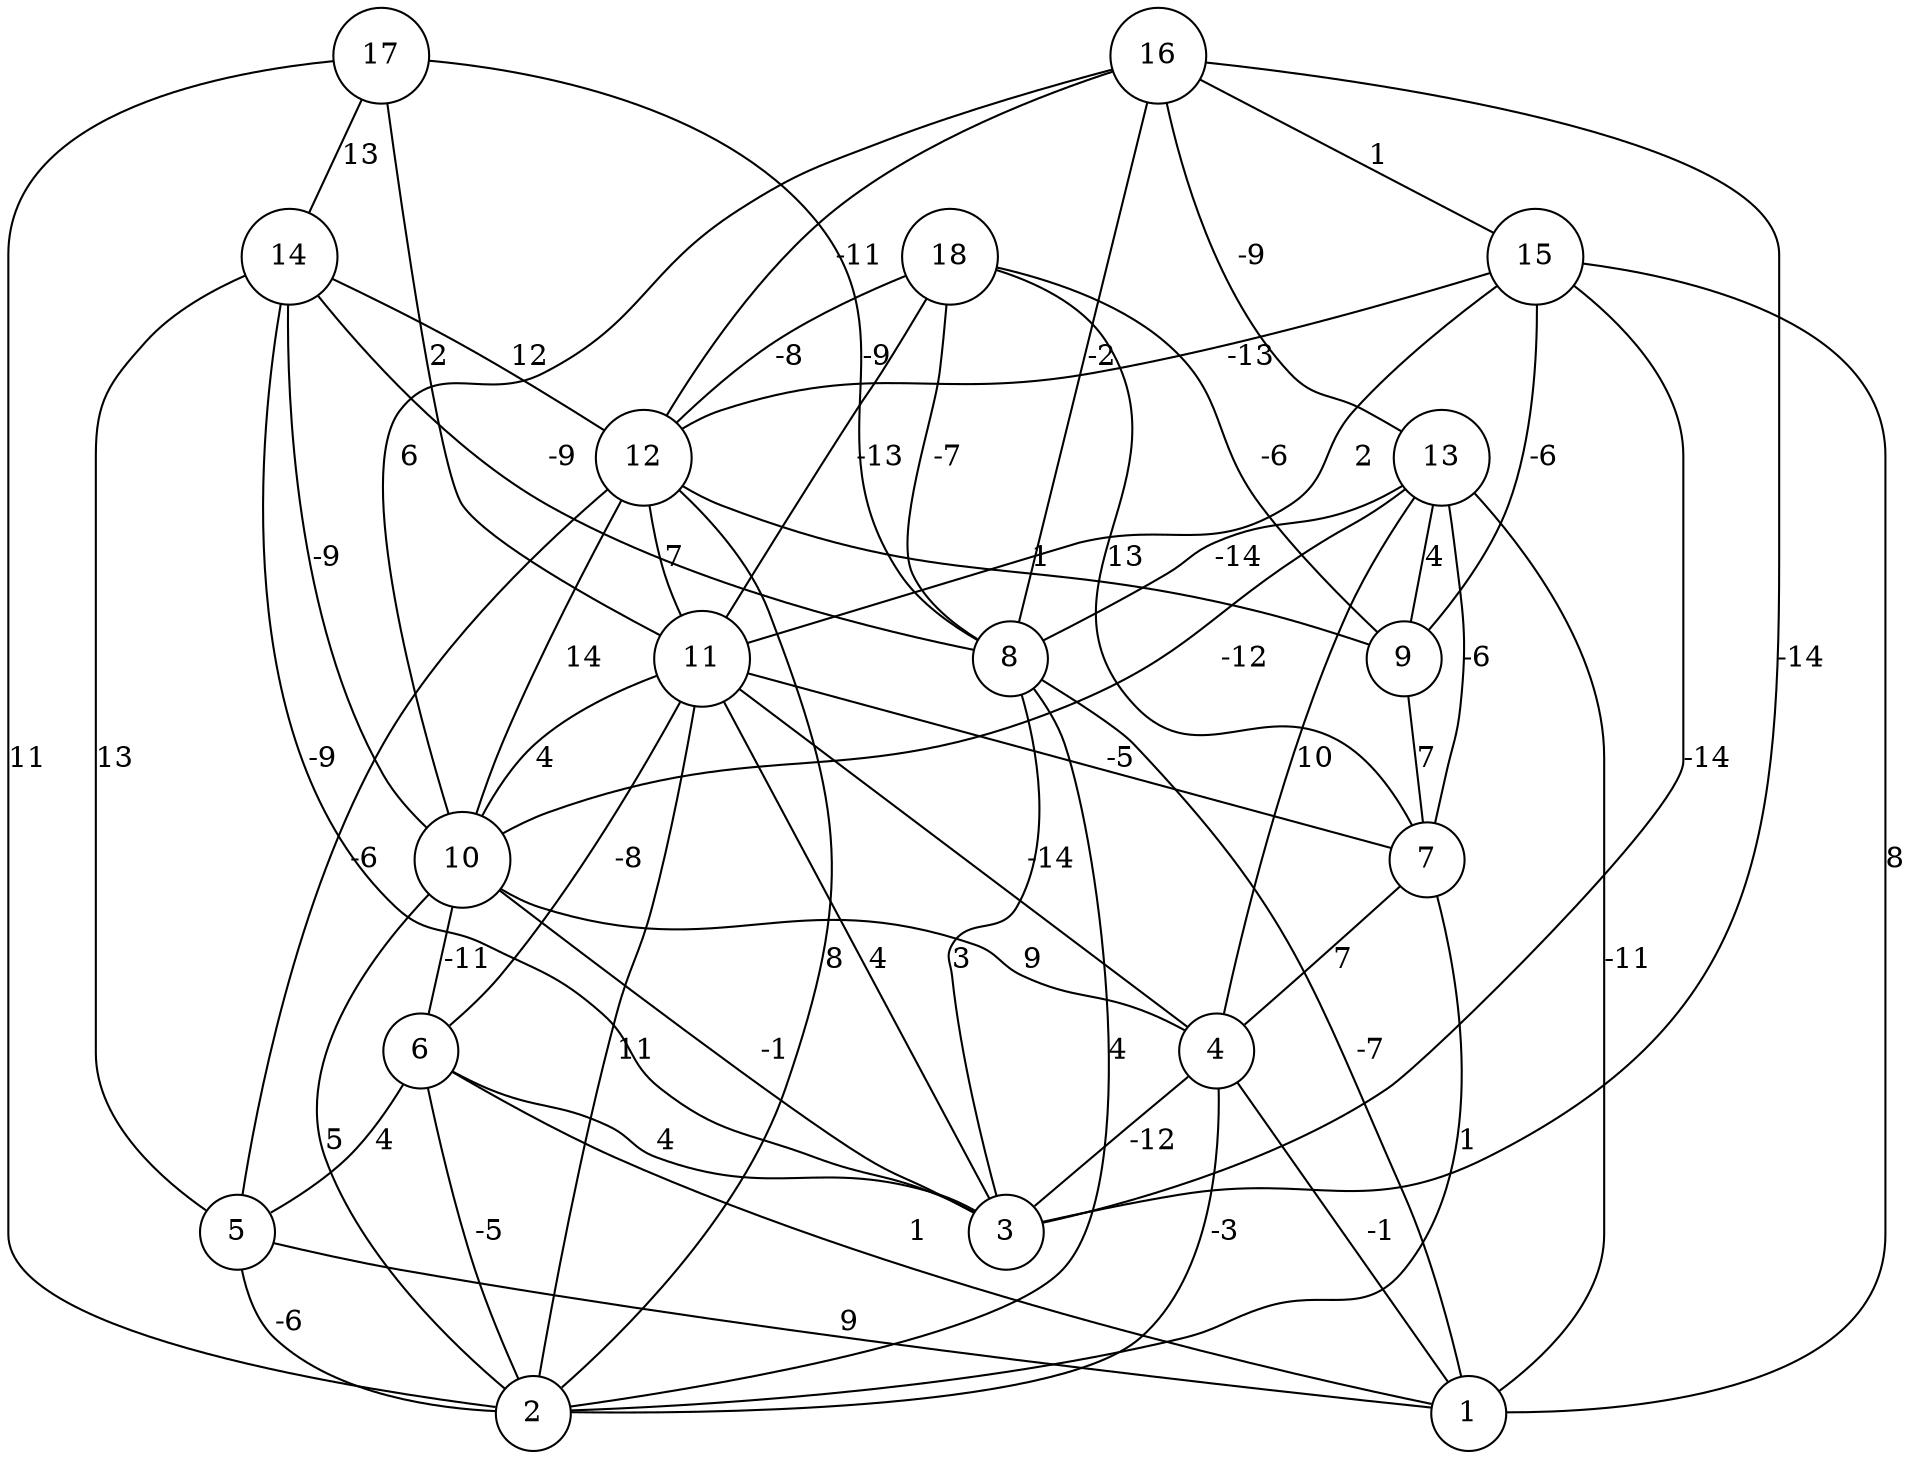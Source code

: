 graph { 
	 fontname="Helvetica,Arial,sans-serif" 
	 node [shape = circle]; 
	 18 -- 7 [label = "13"];
	 18 -- 8 [label = "-7"];
	 18 -- 9 [label = "-6"];
	 18 -- 11 [label = "-13"];
	 18 -- 12 [label = "-8"];
	 17 -- 2 [label = "11"];
	 17 -- 8 [label = "-9"];
	 17 -- 11 [label = "2"];
	 17 -- 14 [label = "13"];
	 16 -- 3 [label = "-14"];
	 16 -- 8 [label = "-2"];
	 16 -- 10 [label = "6"];
	 16 -- 12 [label = "-11"];
	 16 -- 13 [label = "-9"];
	 16 -- 15 [label = "1"];
	 15 -- 1 [label = "8"];
	 15 -- 3 [label = "-14"];
	 15 -- 9 [label = "-6"];
	 15 -- 11 [label = "2"];
	 15 -- 12 [label = "-13"];
	 14 -- 3 [label = "-9"];
	 14 -- 5 [label = "13"];
	 14 -- 8 [label = "-9"];
	 14 -- 10 [label = "-9"];
	 14 -- 12 [label = "12"];
	 13 -- 1 [label = "-11"];
	 13 -- 4 [label = "10"];
	 13 -- 7 [label = "-6"];
	 13 -- 8 [label = "-14"];
	 13 -- 9 [label = "4"];
	 13 -- 10 [label = "-12"];
	 12 -- 2 [label = "8"];
	 12 -- 5 [label = "-6"];
	 12 -- 9 [label = "1"];
	 12 -- 10 [label = "14"];
	 12 -- 11 [label = "7"];
	 11 -- 2 [label = "11"];
	 11 -- 3 [label = "4"];
	 11 -- 4 [label = "-14"];
	 11 -- 6 [label = "-8"];
	 11 -- 7 [label = "-5"];
	 11 -- 10 [label = "4"];
	 10 -- 2 [label = "5"];
	 10 -- 3 [label = "-1"];
	 10 -- 4 [label = "9"];
	 10 -- 6 [label = "-11"];
	 9 -- 7 [label = "7"];
	 8 -- 1 [label = "-7"];
	 8 -- 2 [label = "4"];
	 8 -- 3 [label = "3"];
	 7 -- 2 [label = "1"];
	 7 -- 4 [label = "7"];
	 6 -- 1 [label = "1"];
	 6 -- 2 [label = "-5"];
	 6 -- 3 [label = "4"];
	 6 -- 5 [label = "4"];
	 5 -- 1 [label = "9"];
	 5 -- 2 [label = "-6"];
	 4 -- 1 [label = "-1"];
	 4 -- 2 [label = "-3"];
	 4 -- 3 [label = "-12"];
	 1;
	 2;
	 3;
	 4;
	 5;
	 6;
	 7;
	 8;
	 9;
	 10;
	 11;
	 12;
	 13;
	 14;
	 15;
	 16;
	 17;
	 18;
}
